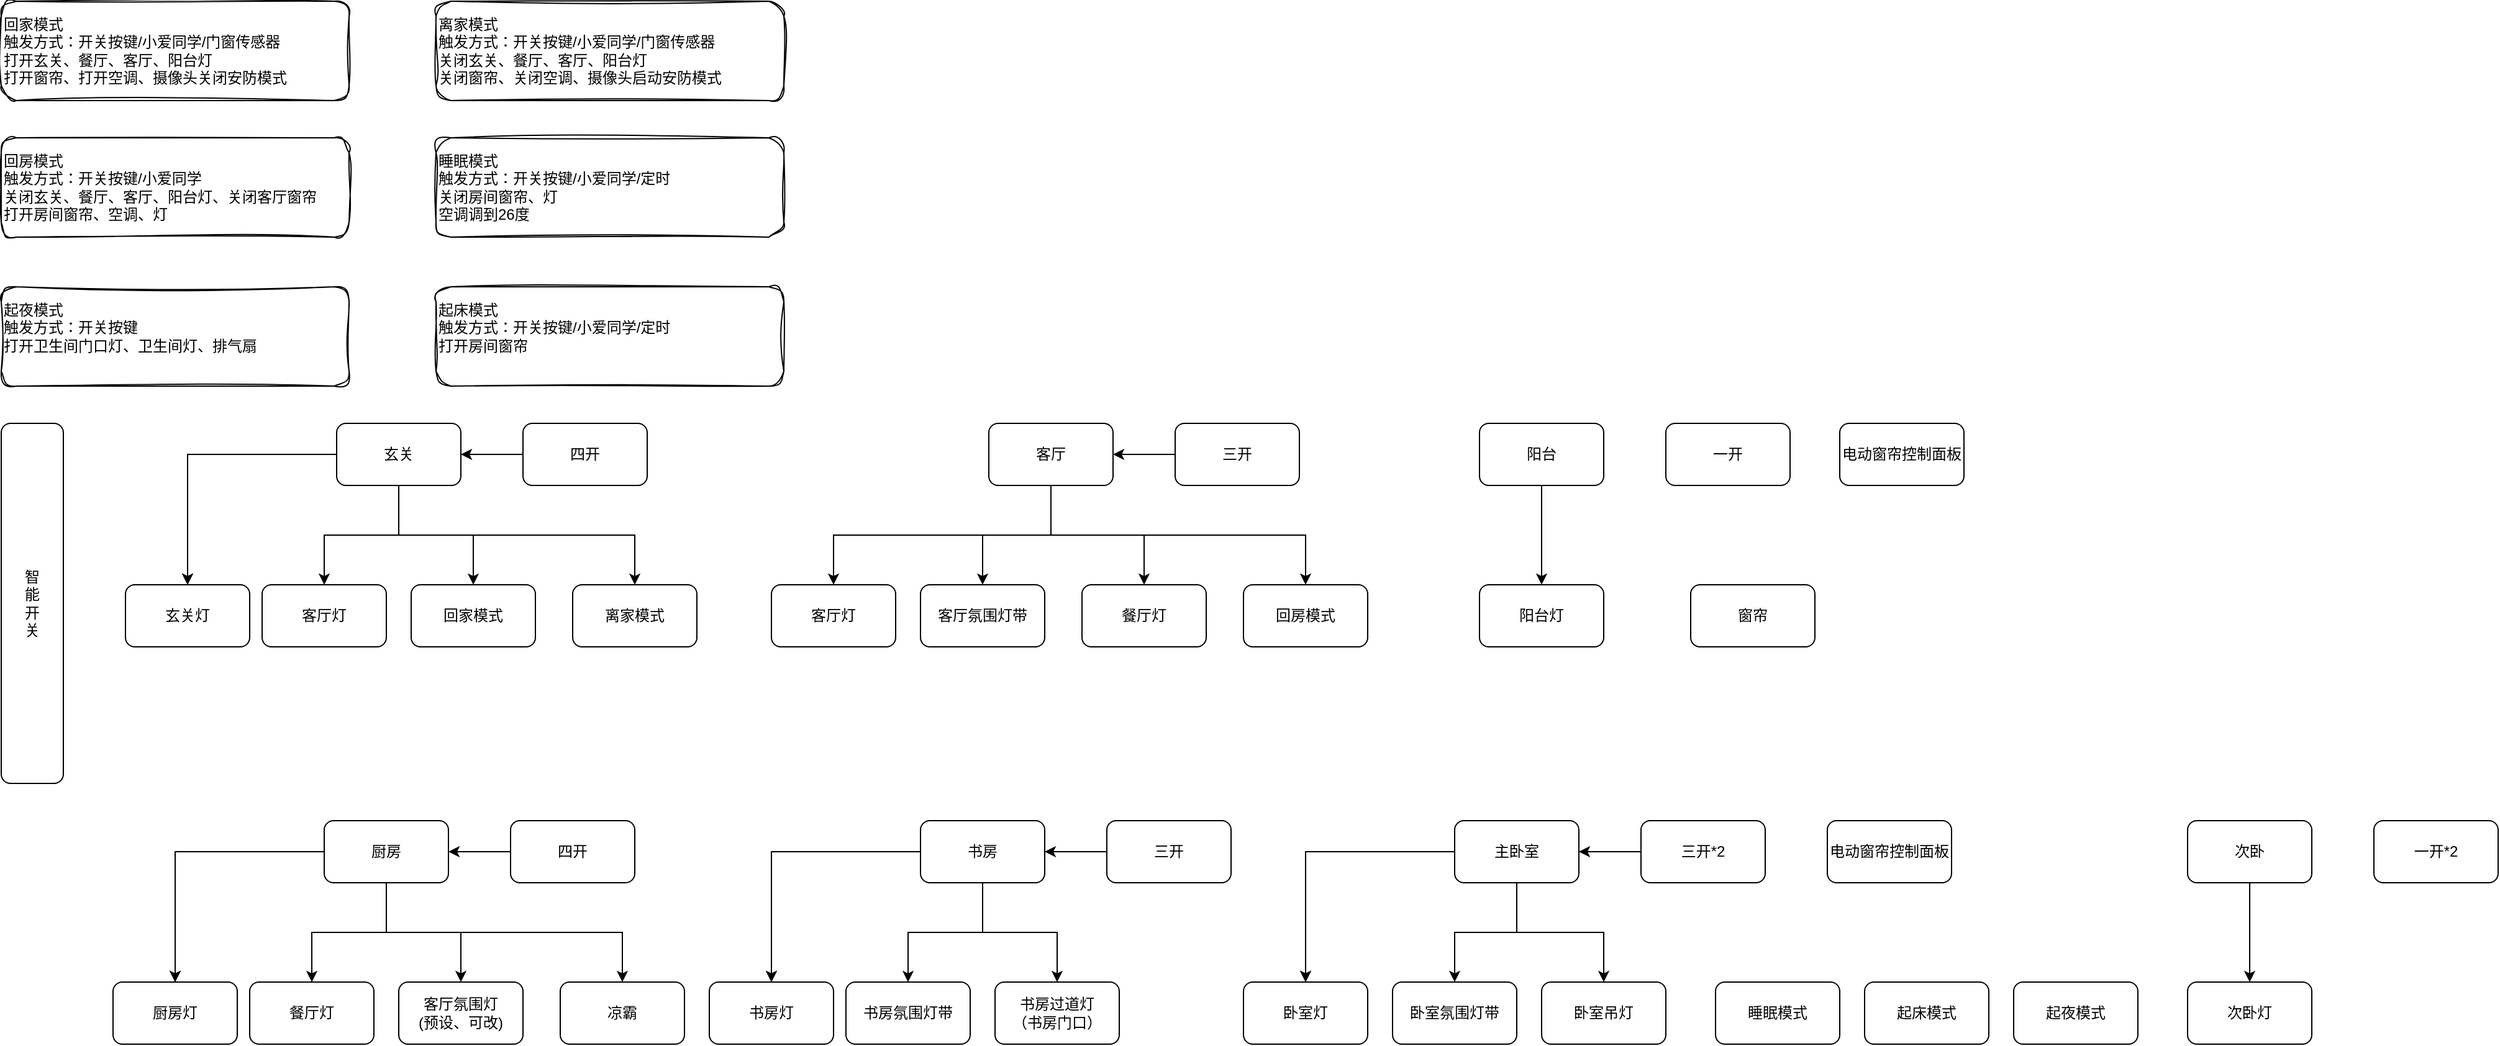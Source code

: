 <mxfile version="21.7.5" type="github">
  <diagram name="Page-1" id="poiYl7lY78SkH9BJexyd">
    <mxGraphModel dx="954" dy="648" grid="1" gridSize="10" guides="1" tooltips="1" connect="1" arrows="1" fold="1" page="1" pageScale="1" pageWidth="850" pageHeight="1100" math="0" shadow="0">
      <root>
        <mxCell id="0" />
        <mxCell id="1" parent="0" />
        <mxCell id="pJmVzuFnKgR2we7lgGVu-1" value="回家模式&lt;br&gt;触发方式：开关按键/小爱同学/门窗传感器&lt;br&gt;打开玄关、餐厅、客厅、阳台灯&lt;br&gt;打开窗帘、打开空调、摄像头关闭安防模式" style="rounded=1;whiteSpace=wrap;html=1;sketch=1;curveFitting=1;jiggle=2;align=left;" vertex="1" parent="1">
          <mxGeometry x="60" y="30" width="280" height="80" as="geometry" />
        </mxCell>
        <mxCell id="pJmVzuFnKgR2we7lgGVu-6" value="离家模式&lt;br&gt;触发方式：开关按键/小爱同学/门窗传感器&lt;br&gt;关闭玄关、餐厅、客厅、阳台灯&lt;br&gt;关闭窗帘、关闭空调、摄像头启动安防模式" style="rounded=1;whiteSpace=wrap;html=1;sketch=1;curveFitting=1;jiggle=2;align=left;" vertex="1" parent="1">
          <mxGeometry x="410" y="30" width="280" height="80" as="geometry" />
        </mxCell>
        <mxCell id="pJmVzuFnKgR2we7lgGVu-7" value="回房模式&lt;br&gt;触发方式：开关按键/小爱同学&lt;br&gt;关闭玄关、餐厅、客厅、阳台灯、关闭客厅窗帘&lt;br&gt;打开房间窗帘、空调、灯" style="rounded=1;whiteSpace=wrap;html=1;sketch=1;curveFitting=1;jiggle=2;align=left;" vertex="1" parent="1">
          <mxGeometry x="60" y="140" width="280" height="80" as="geometry" />
        </mxCell>
        <mxCell id="pJmVzuFnKgR2we7lgGVu-8" value="睡眠模式&lt;br&gt;触发方式：开关按键/小爱同学/定时&lt;br&gt;关闭房间窗帘、灯&lt;br&gt;空调调到26度" style="rounded=1;whiteSpace=wrap;html=1;sketch=1;curveFitting=1;jiggle=2;align=left;" vertex="1" parent="1">
          <mxGeometry x="410" y="140" width="280" height="80" as="geometry" />
        </mxCell>
        <mxCell id="pJmVzuFnKgR2we7lgGVu-9" value="起夜模式&lt;br&gt;触发方式：开关按键&lt;br&gt;打开卫生间门口灯、卫生间灯、排气扇&lt;br&gt;&amp;nbsp;" style="rounded=1;whiteSpace=wrap;html=1;sketch=1;curveFitting=1;jiggle=2;align=left;" vertex="1" parent="1">
          <mxGeometry x="60" y="260" width="280" height="80" as="geometry" />
        </mxCell>
        <mxCell id="pJmVzuFnKgR2we7lgGVu-10" value="起床模式&lt;br&gt;触发方式：开关按键/小爱同学/定时&lt;br&gt;打开房间窗帘&lt;br&gt;&amp;nbsp;" style="rounded=1;whiteSpace=wrap;html=1;sketch=1;curveFitting=1;jiggle=2;align=left;" vertex="1" parent="1">
          <mxGeometry x="410" y="260" width="280" height="80" as="geometry" />
        </mxCell>
        <mxCell id="pJmVzuFnKgR2we7lgGVu-11" value="智&lt;br&gt;能&lt;br&gt;开&lt;br&gt;关" style="rounded=1;whiteSpace=wrap;html=1;" vertex="1" parent="1">
          <mxGeometry x="60" y="370" width="50" height="290" as="geometry" />
        </mxCell>
        <mxCell id="pJmVzuFnKgR2we7lgGVu-16" value="" style="edgeStyle=orthogonalEdgeStyle;rounded=0;orthogonalLoop=1;jettySize=auto;html=1;" edge="1" parent="1" source="pJmVzuFnKgR2we7lgGVu-12" target="pJmVzuFnKgR2we7lgGVu-15">
          <mxGeometry relative="1" as="geometry" />
        </mxCell>
        <mxCell id="pJmVzuFnKgR2we7lgGVu-17" value="" style="edgeStyle=orthogonalEdgeStyle;rounded=0;orthogonalLoop=1;jettySize=auto;html=1;" edge="1" parent="1" source="pJmVzuFnKgR2we7lgGVu-12" target="pJmVzuFnKgR2we7lgGVu-15">
          <mxGeometry relative="1" as="geometry" />
        </mxCell>
        <mxCell id="pJmVzuFnKgR2we7lgGVu-21" style="edgeStyle=orthogonalEdgeStyle;rounded=0;orthogonalLoop=1;jettySize=auto;html=1;exitX=0.5;exitY=1;exitDx=0;exitDy=0;" edge="1" parent="1" source="pJmVzuFnKgR2we7lgGVu-12" target="pJmVzuFnKgR2we7lgGVu-18">
          <mxGeometry relative="1" as="geometry" />
        </mxCell>
        <mxCell id="pJmVzuFnKgR2we7lgGVu-22" style="edgeStyle=orthogonalEdgeStyle;rounded=0;orthogonalLoop=1;jettySize=auto;html=1;exitX=0.5;exitY=1;exitDx=0;exitDy=0;entryX=0.5;entryY=0;entryDx=0;entryDy=0;" edge="1" parent="1" source="pJmVzuFnKgR2we7lgGVu-12" target="pJmVzuFnKgR2we7lgGVu-19">
          <mxGeometry relative="1" as="geometry" />
        </mxCell>
        <mxCell id="pJmVzuFnKgR2we7lgGVu-23" style="edgeStyle=orthogonalEdgeStyle;rounded=0;orthogonalLoop=1;jettySize=auto;html=1;exitX=0.5;exitY=1;exitDx=0;exitDy=0;entryX=0.5;entryY=0;entryDx=0;entryDy=0;" edge="1" parent="1" source="pJmVzuFnKgR2we7lgGVu-12" target="pJmVzuFnKgR2we7lgGVu-20">
          <mxGeometry relative="1" as="geometry" />
        </mxCell>
        <mxCell id="pJmVzuFnKgR2we7lgGVu-12" value="玄关" style="rounded=1;whiteSpace=wrap;html=1;" vertex="1" parent="1">
          <mxGeometry x="330" y="370" width="100" height="50" as="geometry" />
        </mxCell>
        <mxCell id="pJmVzuFnKgR2we7lgGVu-24" style="edgeStyle=orthogonalEdgeStyle;rounded=0;orthogonalLoop=1;jettySize=auto;html=1;entryX=1;entryY=0.5;entryDx=0;entryDy=0;" edge="1" parent="1" source="pJmVzuFnKgR2we7lgGVu-14" target="pJmVzuFnKgR2we7lgGVu-12">
          <mxGeometry relative="1" as="geometry" />
        </mxCell>
        <mxCell id="pJmVzuFnKgR2we7lgGVu-14" value="四开" style="rounded=1;whiteSpace=wrap;html=1;" vertex="1" parent="1">
          <mxGeometry x="480" y="370" width="100" height="50" as="geometry" />
        </mxCell>
        <mxCell id="pJmVzuFnKgR2we7lgGVu-15" value="玄关灯" style="rounded=1;whiteSpace=wrap;html=1;" vertex="1" parent="1">
          <mxGeometry x="160" y="500" width="100" height="50" as="geometry" />
        </mxCell>
        <mxCell id="pJmVzuFnKgR2we7lgGVu-18" value="客厅灯" style="rounded=1;whiteSpace=wrap;html=1;" vertex="1" parent="1">
          <mxGeometry x="270" y="500" width="100" height="50" as="geometry" />
        </mxCell>
        <mxCell id="pJmVzuFnKgR2we7lgGVu-19" value="回家模式" style="rounded=1;whiteSpace=wrap;html=1;" vertex="1" parent="1">
          <mxGeometry x="390" y="500" width="100" height="50" as="geometry" />
        </mxCell>
        <mxCell id="pJmVzuFnKgR2we7lgGVu-20" value="离家模式" style="rounded=1;whiteSpace=wrap;html=1;" vertex="1" parent="1">
          <mxGeometry x="520" y="500" width="100" height="50" as="geometry" />
        </mxCell>
        <mxCell id="pJmVzuFnKgR2we7lgGVu-31" style="edgeStyle=orthogonalEdgeStyle;rounded=0;orthogonalLoop=1;jettySize=auto;html=1;exitX=0.5;exitY=1;exitDx=0;exitDy=0;" edge="1" parent="1" source="pJmVzuFnKgR2we7lgGVu-25" target="pJmVzuFnKgR2we7lgGVu-27">
          <mxGeometry relative="1" as="geometry" />
        </mxCell>
        <mxCell id="pJmVzuFnKgR2we7lgGVu-32" style="edgeStyle=orthogonalEdgeStyle;rounded=0;orthogonalLoop=1;jettySize=auto;html=1;exitX=0.5;exitY=1;exitDx=0;exitDy=0;" edge="1" parent="1" source="pJmVzuFnKgR2we7lgGVu-25" target="pJmVzuFnKgR2we7lgGVu-28">
          <mxGeometry relative="1" as="geometry" />
        </mxCell>
        <mxCell id="pJmVzuFnKgR2we7lgGVu-33" style="edgeStyle=orthogonalEdgeStyle;rounded=0;orthogonalLoop=1;jettySize=auto;html=1;exitX=0.5;exitY=1;exitDx=0;exitDy=0;" edge="1" parent="1" source="pJmVzuFnKgR2we7lgGVu-25" target="pJmVzuFnKgR2we7lgGVu-29">
          <mxGeometry relative="1" as="geometry" />
        </mxCell>
        <mxCell id="pJmVzuFnKgR2we7lgGVu-34" style="edgeStyle=orthogonalEdgeStyle;rounded=0;orthogonalLoop=1;jettySize=auto;html=1;exitX=0.5;exitY=1;exitDx=0;exitDy=0;" edge="1" parent="1" source="pJmVzuFnKgR2we7lgGVu-25" target="pJmVzuFnKgR2we7lgGVu-30">
          <mxGeometry relative="1" as="geometry" />
        </mxCell>
        <mxCell id="pJmVzuFnKgR2we7lgGVu-25" value="客厅" style="rounded=1;whiteSpace=wrap;html=1;" vertex="1" parent="1">
          <mxGeometry x="855" y="370" width="100" height="50" as="geometry" />
        </mxCell>
        <mxCell id="pJmVzuFnKgR2we7lgGVu-35" style="edgeStyle=orthogonalEdgeStyle;rounded=0;orthogonalLoop=1;jettySize=auto;html=1;exitX=0;exitY=0.5;exitDx=0;exitDy=0;entryX=1;entryY=0.5;entryDx=0;entryDy=0;" edge="1" parent="1" source="pJmVzuFnKgR2we7lgGVu-26" target="pJmVzuFnKgR2we7lgGVu-25">
          <mxGeometry relative="1" as="geometry" />
        </mxCell>
        <mxCell id="pJmVzuFnKgR2we7lgGVu-26" value="三开" style="rounded=1;whiteSpace=wrap;html=1;" vertex="1" parent="1">
          <mxGeometry x="1005" y="370" width="100" height="50" as="geometry" />
        </mxCell>
        <mxCell id="pJmVzuFnKgR2we7lgGVu-27" value="客厅灯" style="rounded=1;whiteSpace=wrap;html=1;" vertex="1" parent="1">
          <mxGeometry x="680" y="500" width="100" height="50" as="geometry" />
        </mxCell>
        <mxCell id="pJmVzuFnKgR2we7lgGVu-28" value="客厅氛围灯带" style="rounded=1;whiteSpace=wrap;html=1;" vertex="1" parent="1">
          <mxGeometry x="800" y="500" width="100" height="50" as="geometry" />
        </mxCell>
        <mxCell id="pJmVzuFnKgR2we7lgGVu-29" value="餐厅灯" style="rounded=1;whiteSpace=wrap;html=1;" vertex="1" parent="1">
          <mxGeometry x="930" y="500" width="100" height="50" as="geometry" />
        </mxCell>
        <mxCell id="pJmVzuFnKgR2we7lgGVu-30" value="回房模式" style="rounded=1;whiteSpace=wrap;html=1;" vertex="1" parent="1">
          <mxGeometry x="1060" y="500" width="100" height="50" as="geometry" />
        </mxCell>
        <mxCell id="pJmVzuFnKgR2we7lgGVu-40" style="edgeStyle=orthogonalEdgeStyle;rounded=0;orthogonalLoop=1;jettySize=auto;html=1;exitX=0.5;exitY=1;exitDx=0;exitDy=0;entryX=0.5;entryY=0;entryDx=0;entryDy=0;" edge="1" parent="1" source="pJmVzuFnKgR2we7lgGVu-36" target="pJmVzuFnKgR2we7lgGVu-39">
          <mxGeometry relative="1" as="geometry" />
        </mxCell>
        <mxCell id="pJmVzuFnKgR2we7lgGVu-36" value="阳台" style="rounded=1;whiteSpace=wrap;html=1;" vertex="1" parent="1">
          <mxGeometry x="1250" y="370" width="100" height="50" as="geometry" />
        </mxCell>
        <mxCell id="pJmVzuFnKgR2we7lgGVu-37" value="一开" style="rounded=1;whiteSpace=wrap;html=1;" vertex="1" parent="1">
          <mxGeometry x="1400" y="370" width="100" height="50" as="geometry" />
        </mxCell>
        <mxCell id="pJmVzuFnKgR2we7lgGVu-38" value="电动窗帘控制面板" style="rounded=1;whiteSpace=wrap;html=1;" vertex="1" parent="1">
          <mxGeometry x="1540" y="370" width="100" height="50" as="geometry" />
        </mxCell>
        <mxCell id="pJmVzuFnKgR2we7lgGVu-39" value="阳台灯" style="rounded=1;whiteSpace=wrap;html=1;" vertex="1" parent="1">
          <mxGeometry x="1250" y="500" width="100" height="50" as="geometry" />
        </mxCell>
        <mxCell id="pJmVzuFnKgR2we7lgGVu-41" value="窗帘" style="rounded=1;whiteSpace=wrap;html=1;" vertex="1" parent="1">
          <mxGeometry x="1420" y="500" width="100" height="50" as="geometry" />
        </mxCell>
        <mxCell id="pJmVzuFnKgR2we7lgGVu-42" value="" style="edgeStyle=orthogonalEdgeStyle;rounded=0;orthogonalLoop=1;jettySize=auto;html=1;" edge="1" parent="1" source="pJmVzuFnKgR2we7lgGVu-47" target="pJmVzuFnKgR2we7lgGVu-50">
          <mxGeometry relative="1" as="geometry" />
        </mxCell>
        <mxCell id="pJmVzuFnKgR2we7lgGVu-43" value="" style="edgeStyle=orthogonalEdgeStyle;rounded=0;orthogonalLoop=1;jettySize=auto;html=1;" edge="1" parent="1" source="pJmVzuFnKgR2we7lgGVu-47" target="pJmVzuFnKgR2we7lgGVu-50">
          <mxGeometry relative="1" as="geometry" />
        </mxCell>
        <mxCell id="pJmVzuFnKgR2we7lgGVu-44" style="edgeStyle=orthogonalEdgeStyle;rounded=0;orthogonalLoop=1;jettySize=auto;html=1;exitX=0.5;exitY=1;exitDx=0;exitDy=0;" edge="1" parent="1" source="pJmVzuFnKgR2we7lgGVu-47" target="pJmVzuFnKgR2we7lgGVu-51">
          <mxGeometry relative="1" as="geometry" />
        </mxCell>
        <mxCell id="pJmVzuFnKgR2we7lgGVu-45" style="edgeStyle=orthogonalEdgeStyle;rounded=0;orthogonalLoop=1;jettySize=auto;html=1;exitX=0.5;exitY=1;exitDx=0;exitDy=0;entryX=0.5;entryY=0;entryDx=0;entryDy=0;" edge="1" parent="1" source="pJmVzuFnKgR2we7lgGVu-47" target="pJmVzuFnKgR2we7lgGVu-52">
          <mxGeometry relative="1" as="geometry" />
        </mxCell>
        <mxCell id="pJmVzuFnKgR2we7lgGVu-46" style="edgeStyle=orthogonalEdgeStyle;rounded=0;orthogonalLoop=1;jettySize=auto;html=1;exitX=0.5;exitY=1;exitDx=0;exitDy=0;entryX=0.5;entryY=0;entryDx=0;entryDy=0;" edge="1" parent="1" source="pJmVzuFnKgR2we7lgGVu-47" target="pJmVzuFnKgR2we7lgGVu-53">
          <mxGeometry relative="1" as="geometry" />
        </mxCell>
        <mxCell id="pJmVzuFnKgR2we7lgGVu-47" value="厨房" style="rounded=1;whiteSpace=wrap;html=1;" vertex="1" parent="1">
          <mxGeometry x="320" y="690" width="100" height="50" as="geometry" />
        </mxCell>
        <mxCell id="pJmVzuFnKgR2we7lgGVu-48" style="edgeStyle=orthogonalEdgeStyle;rounded=0;orthogonalLoop=1;jettySize=auto;html=1;entryX=1;entryY=0.5;entryDx=0;entryDy=0;" edge="1" parent="1" source="pJmVzuFnKgR2we7lgGVu-49" target="pJmVzuFnKgR2we7lgGVu-47">
          <mxGeometry relative="1" as="geometry" />
        </mxCell>
        <mxCell id="pJmVzuFnKgR2we7lgGVu-49" value="四开" style="rounded=1;whiteSpace=wrap;html=1;" vertex="1" parent="1">
          <mxGeometry x="470" y="690" width="100" height="50" as="geometry" />
        </mxCell>
        <mxCell id="pJmVzuFnKgR2we7lgGVu-50" value="厨房灯" style="rounded=1;whiteSpace=wrap;html=1;" vertex="1" parent="1">
          <mxGeometry x="150" y="820" width="100" height="50" as="geometry" />
        </mxCell>
        <mxCell id="pJmVzuFnKgR2we7lgGVu-51" value="餐厅灯" style="rounded=1;whiteSpace=wrap;html=1;" vertex="1" parent="1">
          <mxGeometry x="260" y="820" width="100" height="50" as="geometry" />
        </mxCell>
        <mxCell id="pJmVzuFnKgR2we7lgGVu-52" value="客厅氛围灯&lt;br&gt;(预设、可改)" style="rounded=1;whiteSpace=wrap;html=1;" vertex="1" parent="1">
          <mxGeometry x="380" y="820" width="100" height="50" as="geometry" />
        </mxCell>
        <mxCell id="pJmVzuFnKgR2we7lgGVu-53" value="凉霸" style="rounded=1;whiteSpace=wrap;html=1;" vertex="1" parent="1">
          <mxGeometry x="510" y="820" width="100" height="50" as="geometry" />
        </mxCell>
        <mxCell id="pJmVzuFnKgR2we7lgGVu-57" value="" style="edgeStyle=orthogonalEdgeStyle;rounded=0;orthogonalLoop=1;jettySize=auto;html=1;" edge="1" parent="1" source="pJmVzuFnKgR2we7lgGVu-62" target="pJmVzuFnKgR2we7lgGVu-65">
          <mxGeometry relative="1" as="geometry" />
        </mxCell>
        <mxCell id="pJmVzuFnKgR2we7lgGVu-58" value="" style="edgeStyle=orthogonalEdgeStyle;rounded=0;orthogonalLoop=1;jettySize=auto;html=1;" edge="1" parent="1" source="pJmVzuFnKgR2we7lgGVu-62" target="pJmVzuFnKgR2we7lgGVu-65">
          <mxGeometry relative="1" as="geometry" />
        </mxCell>
        <mxCell id="pJmVzuFnKgR2we7lgGVu-59" style="edgeStyle=orthogonalEdgeStyle;rounded=0;orthogonalLoop=1;jettySize=auto;html=1;exitX=0.5;exitY=1;exitDx=0;exitDy=0;" edge="1" parent="1" source="pJmVzuFnKgR2we7lgGVu-62" target="pJmVzuFnKgR2we7lgGVu-66">
          <mxGeometry relative="1" as="geometry" />
        </mxCell>
        <mxCell id="pJmVzuFnKgR2we7lgGVu-60" style="edgeStyle=orthogonalEdgeStyle;rounded=0;orthogonalLoop=1;jettySize=auto;html=1;exitX=0.5;exitY=1;exitDx=0;exitDy=0;entryX=0.5;entryY=0;entryDx=0;entryDy=0;" edge="1" parent="1" source="pJmVzuFnKgR2we7lgGVu-62" target="pJmVzuFnKgR2we7lgGVu-67">
          <mxGeometry relative="1" as="geometry" />
        </mxCell>
        <mxCell id="pJmVzuFnKgR2we7lgGVu-62" value="书房" style="rounded=1;whiteSpace=wrap;html=1;" vertex="1" parent="1">
          <mxGeometry x="800" y="690" width="100" height="50" as="geometry" />
        </mxCell>
        <mxCell id="pJmVzuFnKgR2we7lgGVu-63" style="edgeStyle=orthogonalEdgeStyle;rounded=0;orthogonalLoop=1;jettySize=auto;html=1;entryX=1;entryY=0.5;entryDx=0;entryDy=0;" edge="1" parent="1" source="pJmVzuFnKgR2we7lgGVu-64" target="pJmVzuFnKgR2we7lgGVu-62">
          <mxGeometry relative="1" as="geometry" />
        </mxCell>
        <mxCell id="pJmVzuFnKgR2we7lgGVu-64" value="三开" style="rounded=1;whiteSpace=wrap;html=1;" vertex="1" parent="1">
          <mxGeometry x="950" y="690" width="100" height="50" as="geometry" />
        </mxCell>
        <mxCell id="pJmVzuFnKgR2we7lgGVu-65" value="书房灯" style="rounded=1;whiteSpace=wrap;html=1;" vertex="1" parent="1">
          <mxGeometry x="630" y="820" width="100" height="50" as="geometry" />
        </mxCell>
        <mxCell id="pJmVzuFnKgR2we7lgGVu-66" value="书房氛围灯带" style="rounded=1;whiteSpace=wrap;html=1;" vertex="1" parent="1">
          <mxGeometry x="740" y="820" width="100" height="50" as="geometry" />
        </mxCell>
        <mxCell id="pJmVzuFnKgR2we7lgGVu-67" value="书房过道灯&lt;br&gt;（书房门口）" style="rounded=1;whiteSpace=wrap;html=1;" vertex="1" parent="1">
          <mxGeometry x="860" y="820" width="100" height="50" as="geometry" />
        </mxCell>
        <mxCell id="pJmVzuFnKgR2we7lgGVu-69" value="" style="edgeStyle=orthogonalEdgeStyle;rounded=0;orthogonalLoop=1;jettySize=auto;html=1;" edge="1" parent="1" source="pJmVzuFnKgR2we7lgGVu-73" target="pJmVzuFnKgR2we7lgGVu-76">
          <mxGeometry relative="1" as="geometry" />
        </mxCell>
        <mxCell id="pJmVzuFnKgR2we7lgGVu-70" value="" style="edgeStyle=orthogonalEdgeStyle;rounded=0;orthogonalLoop=1;jettySize=auto;html=1;" edge="1" parent="1" source="pJmVzuFnKgR2we7lgGVu-73" target="pJmVzuFnKgR2we7lgGVu-76">
          <mxGeometry relative="1" as="geometry" />
        </mxCell>
        <mxCell id="pJmVzuFnKgR2we7lgGVu-71" style="edgeStyle=orthogonalEdgeStyle;rounded=0;orthogonalLoop=1;jettySize=auto;html=1;exitX=0.5;exitY=1;exitDx=0;exitDy=0;" edge="1" parent="1" source="pJmVzuFnKgR2we7lgGVu-73" target="pJmVzuFnKgR2we7lgGVu-77">
          <mxGeometry relative="1" as="geometry" />
        </mxCell>
        <mxCell id="pJmVzuFnKgR2we7lgGVu-72" style="edgeStyle=orthogonalEdgeStyle;rounded=0;orthogonalLoop=1;jettySize=auto;html=1;exitX=0.5;exitY=1;exitDx=0;exitDy=0;entryX=0.5;entryY=0;entryDx=0;entryDy=0;" edge="1" parent="1" source="pJmVzuFnKgR2we7lgGVu-73" target="pJmVzuFnKgR2we7lgGVu-78">
          <mxGeometry relative="1" as="geometry" />
        </mxCell>
        <mxCell id="pJmVzuFnKgR2we7lgGVu-73" value="主卧室" style="rounded=1;whiteSpace=wrap;html=1;" vertex="1" parent="1">
          <mxGeometry x="1230" y="690" width="100" height="50" as="geometry" />
        </mxCell>
        <mxCell id="pJmVzuFnKgR2we7lgGVu-74" style="edgeStyle=orthogonalEdgeStyle;rounded=0;orthogonalLoop=1;jettySize=auto;html=1;entryX=1;entryY=0.5;entryDx=0;entryDy=0;" edge="1" parent="1" source="pJmVzuFnKgR2we7lgGVu-75" target="pJmVzuFnKgR2we7lgGVu-73">
          <mxGeometry relative="1" as="geometry" />
        </mxCell>
        <mxCell id="pJmVzuFnKgR2we7lgGVu-75" value="三开*2" style="rounded=1;whiteSpace=wrap;html=1;" vertex="1" parent="1">
          <mxGeometry x="1380" y="690" width="100" height="50" as="geometry" />
        </mxCell>
        <mxCell id="pJmVzuFnKgR2we7lgGVu-76" value="卧室灯" style="rounded=1;whiteSpace=wrap;html=1;" vertex="1" parent="1">
          <mxGeometry x="1060" y="820" width="100" height="50" as="geometry" />
        </mxCell>
        <mxCell id="pJmVzuFnKgR2we7lgGVu-77" value="卧室氛围灯带" style="rounded=1;whiteSpace=wrap;html=1;" vertex="1" parent="1">
          <mxGeometry x="1180" y="820" width="100" height="50" as="geometry" />
        </mxCell>
        <mxCell id="pJmVzuFnKgR2we7lgGVu-78" value="卧室吊灯" style="rounded=1;whiteSpace=wrap;html=1;" vertex="1" parent="1">
          <mxGeometry x="1300" y="820" width="100" height="50" as="geometry" />
        </mxCell>
        <mxCell id="pJmVzuFnKgR2we7lgGVu-79" value="睡眠模式" style="rounded=1;whiteSpace=wrap;html=1;" vertex="1" parent="1">
          <mxGeometry x="1440" y="820" width="100" height="50" as="geometry" />
        </mxCell>
        <mxCell id="pJmVzuFnKgR2we7lgGVu-80" value="起床模式" style="rounded=1;whiteSpace=wrap;html=1;" vertex="1" parent="1">
          <mxGeometry x="1560" y="820" width="100" height="50" as="geometry" />
        </mxCell>
        <mxCell id="pJmVzuFnKgR2we7lgGVu-81" value="起夜模式" style="rounded=1;whiteSpace=wrap;html=1;" vertex="1" parent="1">
          <mxGeometry x="1680" y="820" width="100" height="50" as="geometry" />
        </mxCell>
        <mxCell id="pJmVzuFnKgR2we7lgGVu-83" value="电动窗帘控制面板" style="rounded=1;whiteSpace=wrap;html=1;" vertex="1" parent="1">
          <mxGeometry x="1530" y="690" width="100" height="50" as="geometry" />
        </mxCell>
        <mxCell id="pJmVzuFnKgR2we7lgGVu-84" style="edgeStyle=orthogonalEdgeStyle;rounded=0;orthogonalLoop=1;jettySize=auto;html=1;exitX=0.5;exitY=1;exitDx=0;exitDy=0;entryX=0.5;entryY=0;entryDx=0;entryDy=0;" edge="1" parent="1" source="pJmVzuFnKgR2we7lgGVu-85" target="pJmVzuFnKgR2we7lgGVu-87">
          <mxGeometry relative="1" as="geometry" />
        </mxCell>
        <mxCell id="pJmVzuFnKgR2we7lgGVu-85" value="次卧" style="rounded=1;whiteSpace=wrap;html=1;" vertex="1" parent="1">
          <mxGeometry x="1820" y="690" width="100" height="50" as="geometry" />
        </mxCell>
        <mxCell id="pJmVzuFnKgR2we7lgGVu-86" value="一开*2" style="rounded=1;whiteSpace=wrap;html=1;" vertex="1" parent="1">
          <mxGeometry x="1970" y="690" width="100" height="50" as="geometry" />
        </mxCell>
        <mxCell id="pJmVzuFnKgR2we7lgGVu-87" value="次卧灯" style="rounded=1;whiteSpace=wrap;html=1;" vertex="1" parent="1">
          <mxGeometry x="1820" y="820" width="100" height="50" as="geometry" />
        </mxCell>
      </root>
    </mxGraphModel>
  </diagram>
</mxfile>
